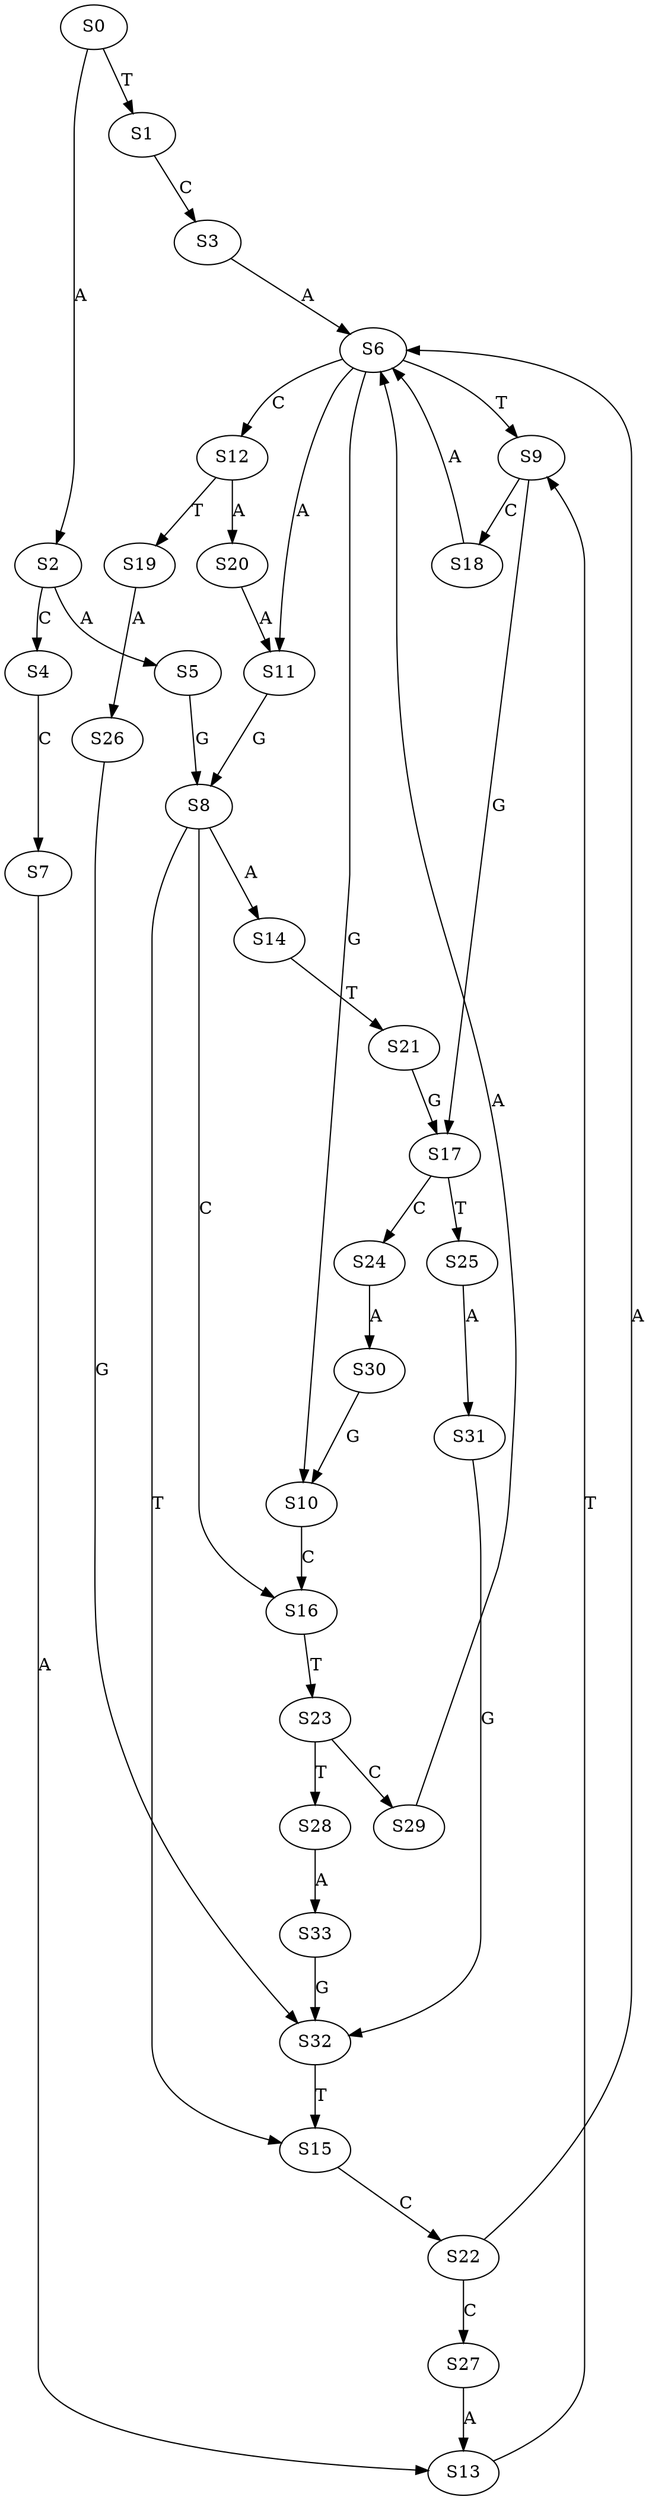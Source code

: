strict digraph  {
	S0 -> S1 [ label = T ];
	S0 -> S2 [ label = A ];
	S1 -> S3 [ label = C ];
	S2 -> S4 [ label = C ];
	S2 -> S5 [ label = A ];
	S3 -> S6 [ label = A ];
	S4 -> S7 [ label = C ];
	S5 -> S8 [ label = G ];
	S6 -> S9 [ label = T ];
	S6 -> S10 [ label = G ];
	S6 -> S11 [ label = A ];
	S6 -> S12 [ label = C ];
	S7 -> S13 [ label = A ];
	S8 -> S14 [ label = A ];
	S8 -> S15 [ label = T ];
	S8 -> S16 [ label = C ];
	S9 -> S17 [ label = G ];
	S9 -> S18 [ label = C ];
	S10 -> S16 [ label = C ];
	S11 -> S8 [ label = G ];
	S12 -> S19 [ label = T ];
	S12 -> S20 [ label = A ];
	S13 -> S9 [ label = T ];
	S14 -> S21 [ label = T ];
	S15 -> S22 [ label = C ];
	S16 -> S23 [ label = T ];
	S17 -> S24 [ label = C ];
	S17 -> S25 [ label = T ];
	S18 -> S6 [ label = A ];
	S19 -> S26 [ label = A ];
	S20 -> S11 [ label = A ];
	S21 -> S17 [ label = G ];
	S22 -> S6 [ label = A ];
	S22 -> S27 [ label = C ];
	S23 -> S28 [ label = T ];
	S23 -> S29 [ label = C ];
	S24 -> S30 [ label = A ];
	S25 -> S31 [ label = A ];
	S26 -> S32 [ label = G ];
	S27 -> S13 [ label = A ];
	S28 -> S33 [ label = A ];
	S29 -> S6 [ label = A ];
	S30 -> S10 [ label = G ];
	S31 -> S32 [ label = G ];
	S32 -> S15 [ label = T ];
	S33 -> S32 [ label = G ];
}

